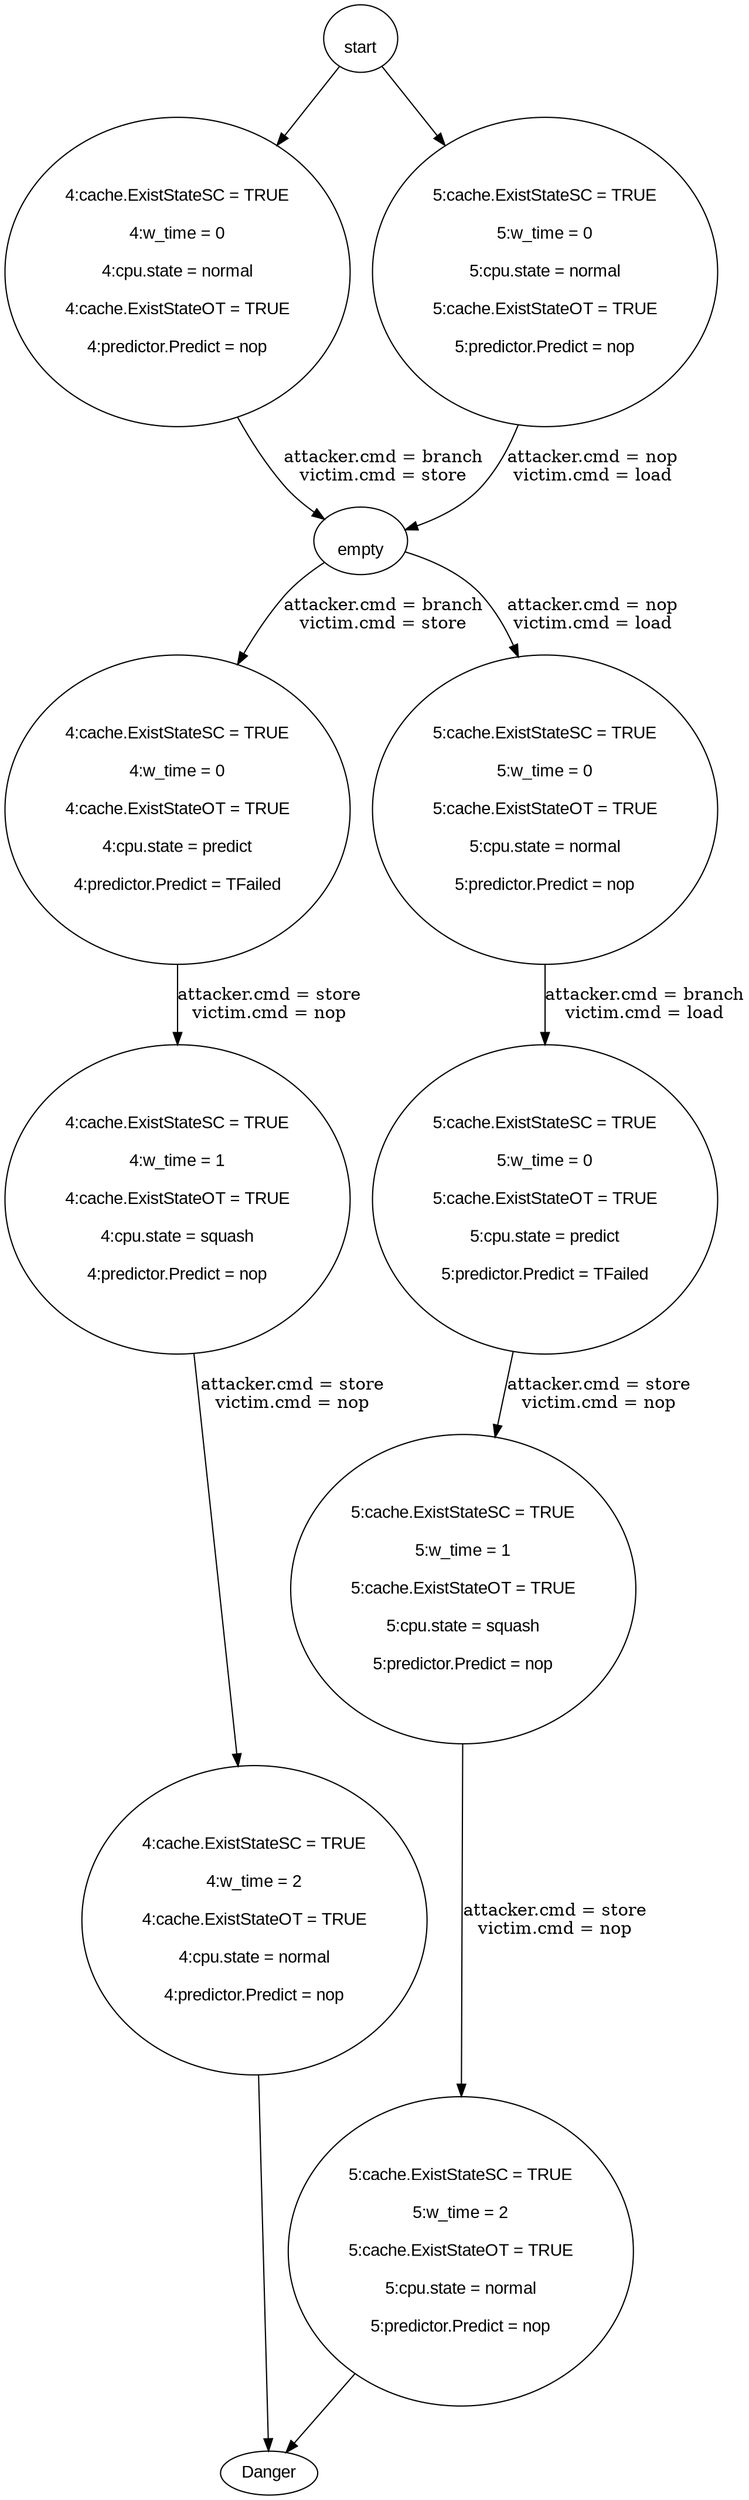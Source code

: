  strict digraph prof {

    node [fontname="Arial"];

"
start
" -> "
4:cache.ExistStateSC = TRUE

4:w_time = 0

4:cpu.state = normal

4:cache.ExistStateOT = TRUE

4:predictor.Predict = nop

"
[ label="" ]
"
4:cache.ExistStateSC = TRUE

4:w_time = 0

4:cpu.state = normal

4:cache.ExistStateOT = TRUE

4:predictor.Predict = nop

" -> "
empty
" -> "
4:cache.ExistStateSC = TRUE

4:w_time = 0

4:cache.ExistStateOT = TRUE

4:cpu.state = predict

4:predictor.Predict = TFailed

"
[ label="attacker.cmd = branch
victim.cmd = nop
" ]
"
4:cache.ExistStateSC = TRUE

4:w_time = 0

4:cache.ExistStateOT = TRUE

4:cpu.state = predict

4:predictor.Predict = TFailed

" -> "
4:cache.ExistStateSC = TRUE

4:w_time = 1

4:cache.ExistStateOT = TRUE

4:cpu.state = squash

4:predictor.Predict = nop

"
[ label="attacker.cmd = store
victim.cmd = nop
" ]
"
4:cache.ExistStateSC = TRUE

4:w_time = 1

4:cache.ExistStateOT = TRUE

4:cpu.state = squash

4:predictor.Predict = nop

" -> "
4:cache.ExistStateSC = TRUE

4:w_time = 2

4:cache.ExistStateOT = TRUE

4:cpu.state = normal

4:predictor.Predict = nop

"
[ label="attacker.cmd = store
victim.cmd = nop
" ]
"
4:cache.ExistStateSC = TRUE

4:w_time = 2

4:cache.ExistStateOT = TRUE

4:cpu.state = normal

4:predictor.Predict = nop

" -> "Danger"
"
start
" -> "
4:cache.ExistStateSC = TRUE

4:w_time = 0

4:cpu.state = normal

4:cache.ExistStateOT = TRUE

4:predictor.Predict = nop

"
[ label="" ]
"
4:cache.ExistStateSC = TRUE

4:w_time = 0

4:cpu.state = normal

4:cache.ExistStateOT = TRUE

4:predictor.Predict = nop

" -> "
empty
" -> "
4:cache.ExistStateSC = TRUE

4:w_time = 0

4:cache.ExistStateOT = TRUE

4:cpu.state = predict

4:predictor.Predict = TFailed

"
[ label="attacker.cmd = branch
victim.cmd = nop
" ]
"
4:cache.ExistStateSC = TRUE

4:w_time = 0

4:cache.ExistStateOT = TRUE

4:cpu.state = predict

4:predictor.Predict = TFailed

" -> "
4:cache.ExistStateSC = TRUE

4:w_time = 1

4:cache.ExistStateOT = TRUE

4:cpu.state = squash

4:predictor.Predict = nop

"
[ label="attacker.cmd = store
victim.cmd = nop
" ]
"
4:cache.ExistStateSC = TRUE

4:w_time = 1

4:cache.ExistStateOT = TRUE

4:cpu.state = squash

4:predictor.Predict = nop

" -> "
4:cache.ExistStateSC = TRUE

4:w_time = 2

4:cache.ExistStateOT = TRUE

4:cpu.state = normal

4:predictor.Predict = nop

"
[ label="attacker.cmd = store
victim.cmd = nop
" ]
"
4:cache.ExistStateSC = TRUE

4:w_time = 2

4:cache.ExistStateOT = TRUE

4:cpu.state = normal

4:predictor.Predict = nop

" -> "Danger"
"
start
" -> "
4:cache.ExistStateSC = TRUE

4:w_time = 0

4:cpu.state = normal

4:cache.ExistStateOT = TRUE

4:predictor.Predict = nop

"
[ label="" ]
"
4:cache.ExistStateSC = TRUE

4:w_time = 0

4:cpu.state = normal

4:cache.ExistStateOT = TRUE

4:predictor.Predict = nop

" -> "
empty
" -> "
4:cache.ExistStateSC = TRUE

4:w_time = 0

4:cache.ExistStateOT = TRUE

4:cpu.state = predict

4:predictor.Predict = TFailed

"
[ label="attacker.cmd = branch
victim.cmd = load
" ]
"
4:cache.ExistStateSC = TRUE

4:w_time = 0

4:cache.ExistStateOT = TRUE

4:cpu.state = predict

4:predictor.Predict = TFailed

" -> "
4:cache.ExistStateSC = TRUE

4:w_time = 1

4:cache.ExistStateOT = TRUE

4:cpu.state = squash

4:predictor.Predict = nop

"
[ label="attacker.cmd = store
victim.cmd = nop
" ]
"
4:cache.ExistStateSC = TRUE

4:w_time = 1

4:cache.ExistStateOT = TRUE

4:cpu.state = squash

4:predictor.Predict = nop

" -> "
4:cache.ExistStateSC = TRUE

4:w_time = 2

4:cache.ExistStateOT = TRUE

4:cpu.state = normal

4:predictor.Predict = nop

"
[ label="attacker.cmd = store
victim.cmd = nop
" ]
"
4:cache.ExistStateSC = TRUE

4:w_time = 2

4:cache.ExistStateOT = TRUE

4:cpu.state = normal

4:predictor.Predict = nop

" -> "Danger"
"
start
" -> "
4:cache.ExistStateSC = TRUE

4:w_time = 0

4:cpu.state = normal

4:cache.ExistStateOT = TRUE

4:predictor.Predict = nop

"
[ label="" ]
"
4:cache.ExistStateSC = TRUE

4:w_time = 0

4:cpu.state = normal

4:cache.ExistStateOT = TRUE

4:predictor.Predict = nop

" -> "
empty
" -> "
4:cache.ExistStateSC = TRUE

4:w_time = 0

4:cache.ExistStateOT = TRUE

4:cpu.state = predict

4:predictor.Predict = TFailed

"
[ label="attacker.cmd = branch
victim.cmd = load
" ]
"
4:cache.ExistStateSC = TRUE

4:w_time = 0

4:cache.ExistStateOT = TRUE

4:cpu.state = predict

4:predictor.Predict = TFailed

" -> "
4:cache.ExistStateSC = TRUE

4:w_time = 1

4:cache.ExistStateOT = TRUE

4:cpu.state = squash

4:predictor.Predict = nop

"
[ label="attacker.cmd = store
victim.cmd = nop
" ]
"
4:cache.ExistStateSC = TRUE

4:w_time = 1

4:cache.ExistStateOT = TRUE

4:cpu.state = squash

4:predictor.Predict = nop

" -> "
4:cache.ExistStateSC = TRUE

4:w_time = 2

4:cache.ExistStateOT = TRUE

4:cpu.state = normal

4:predictor.Predict = nop

"
[ label="attacker.cmd = store
victim.cmd = nop
" ]
"
4:cache.ExistStateSC = TRUE

4:w_time = 2

4:cache.ExistStateOT = TRUE

4:cpu.state = normal

4:predictor.Predict = nop

" -> "Danger"
"
start
" -> "
4:cache.ExistStateSC = TRUE

4:w_time = 0

4:cpu.state = normal

4:cache.ExistStateOT = TRUE

4:predictor.Predict = nop

"
[ label="" ]
"
4:cache.ExistStateSC = TRUE

4:w_time = 0

4:cpu.state = normal

4:cache.ExistStateOT = TRUE

4:predictor.Predict = nop

" -> "
empty
" -> "
4:cache.ExistStateSC = TRUE

4:w_time = 0

4:cache.ExistStateOT = TRUE

4:cpu.state = predict

4:predictor.Predict = TFailed

"
[ label="attacker.cmd = branch
victim.cmd = store
" ]
"
4:cache.ExistStateSC = TRUE

4:w_time = 0

4:cache.ExistStateOT = TRUE

4:cpu.state = predict

4:predictor.Predict = TFailed

" -> "
4:cache.ExistStateSC = TRUE

4:w_time = 1

4:cache.ExistStateOT = TRUE

4:cpu.state = squash

4:predictor.Predict = nop

"
[ label="attacker.cmd = store
victim.cmd = nop
" ]
"
4:cache.ExistStateSC = TRUE

4:w_time = 1

4:cache.ExistStateOT = TRUE

4:cpu.state = squash

4:predictor.Predict = nop

" -> "
4:cache.ExistStateSC = TRUE

4:w_time = 2

4:cache.ExistStateOT = TRUE

4:cpu.state = normal

4:predictor.Predict = nop

"
[ label="attacker.cmd = store
victim.cmd = nop
" ]
"
4:cache.ExistStateSC = TRUE

4:w_time = 2

4:cache.ExistStateOT = TRUE

4:cpu.state = normal

4:predictor.Predict = nop

" -> "Danger"
"
start
" -> "
4:cache.ExistStateSC = TRUE

4:w_time = 0

4:cpu.state = normal

4:cache.ExistStateOT = TRUE

4:predictor.Predict = nop

"
[ label="" ]
"
4:cache.ExistStateSC = TRUE

4:w_time = 0

4:cpu.state = normal

4:cache.ExistStateOT = TRUE

4:predictor.Predict = nop

" -> "
empty
" -> "
4:cache.ExistStateSC = TRUE

4:w_time = 0

4:cache.ExistStateOT = TRUE

4:cpu.state = predict

4:predictor.Predict = TFailed

"
[ label="attacker.cmd = branch
victim.cmd = store
" ]
"
4:cache.ExistStateSC = TRUE

4:w_time = 0

4:cache.ExistStateOT = TRUE

4:cpu.state = predict

4:predictor.Predict = TFailed

" -> "
4:cache.ExistStateSC = TRUE

4:w_time = 1

4:cache.ExistStateOT = TRUE

4:cpu.state = squash

4:predictor.Predict = nop

"
[ label="attacker.cmd = store
victim.cmd = nop
" ]
"
4:cache.ExistStateSC = TRUE

4:w_time = 1

4:cache.ExistStateOT = TRUE

4:cpu.state = squash

4:predictor.Predict = nop

" -> "
4:cache.ExistStateSC = TRUE

4:w_time = 2

4:cache.ExistStateOT = TRUE

4:cpu.state = normal

4:predictor.Predict = nop

"
[ label="attacker.cmd = store
victim.cmd = nop
" ]
"
4:cache.ExistStateSC = TRUE

4:w_time = 2

4:cache.ExistStateOT = TRUE

4:cpu.state = normal

4:predictor.Predict = nop

" -> "Danger"
"
start
" -> "
5:cache.ExistStateSC = TRUE

5:w_time = 0

5:cpu.state = normal

5:cache.ExistStateOT = TRUE

5:predictor.Predict = nop

"
[ label="" ]
"
5:cache.ExistStateSC = TRUE

5:w_time = 0

5:cpu.state = normal

5:cache.ExistStateOT = TRUE

5:predictor.Predict = nop

" -> "
empty
" -> "
5:cache.ExistStateSC = TRUE

5:w_time = 0

5:cache.ExistStateOT = TRUE

5:cpu.state = normal

5:predictor.Predict = nop

"
[ label="attacker.cmd = nop
victim.cmd = nop
" ]
"
5:cache.ExistStateSC = TRUE

5:w_time = 0

5:cache.ExistStateOT = TRUE

5:cpu.state = normal

5:predictor.Predict = nop

" -> "
5:cache.ExistStateSC = TRUE

5:w_time = 0

5:cache.ExistStateOT = TRUE

5:cpu.state = predict

5:predictor.Predict = TFailed

"
[ label="attacker.cmd = branch
victim.cmd = load
" ]
"
5:cache.ExistStateSC = TRUE

5:w_time = 0

5:cache.ExistStateOT = TRUE

5:cpu.state = predict

5:predictor.Predict = TFailed

" -> "
5:cache.ExistStateSC = TRUE

5:w_time = 1

5:cache.ExistStateOT = TRUE

5:cpu.state = squash

5:predictor.Predict = nop

"
[ label="attacker.cmd = store
victim.cmd = nop
" ]
"
5:cache.ExistStateSC = TRUE

5:w_time = 1

5:cache.ExistStateOT = TRUE

5:cpu.state = squash

5:predictor.Predict = nop

" -> "
5:cache.ExistStateSC = TRUE

5:w_time = 2

5:cache.ExistStateOT = TRUE

5:cpu.state = normal

5:predictor.Predict = nop

"
[ label="attacker.cmd = store
victim.cmd = nop
" ]
"
5:cache.ExistStateSC = TRUE

5:w_time = 2

5:cache.ExistStateOT = TRUE

5:cpu.state = normal

5:predictor.Predict = nop

" -> "Danger"
"
start
" -> "
5:cache.ExistStateSC = TRUE

5:w_time = 0

5:cpu.state = normal

5:cache.ExistStateOT = TRUE

5:predictor.Predict = nop

"
[ label="" ]
"
5:cache.ExistStateSC = TRUE

5:w_time = 0

5:cpu.state = normal

5:cache.ExistStateOT = TRUE

5:predictor.Predict = nop

" -> "
empty
" -> "
5:cache.ExistStateSC = TRUE

5:w_time = 0

5:cache.ExistStateOT = TRUE

5:cpu.state = normal

5:predictor.Predict = nop

"
[ label="attacker.cmd = nop
victim.cmd = nop
" ]
"
5:cache.ExistStateSC = TRUE

5:w_time = 0

5:cache.ExistStateOT = TRUE

5:cpu.state = normal

5:predictor.Predict = nop

" -> "
5:cache.ExistStateSC = TRUE

5:w_time = 0

5:cache.ExistStateOT = TRUE

5:cpu.state = predict

5:predictor.Predict = TFailed

"
[ label="attacker.cmd = branch
victim.cmd = load
" ]
"
5:cache.ExistStateSC = TRUE

5:w_time = 0

5:cache.ExistStateOT = TRUE

5:cpu.state = predict

5:predictor.Predict = TFailed

" -> "
5:cache.ExistStateSC = TRUE

5:w_time = 1

5:cache.ExistStateOT = TRUE

5:cpu.state = squash

5:predictor.Predict = nop

"
[ label="attacker.cmd = store
victim.cmd = nop
" ]
"
5:cache.ExistStateSC = TRUE

5:w_time = 1

5:cache.ExistStateOT = TRUE

5:cpu.state = squash

5:predictor.Predict = nop

" -> "
5:cache.ExistStateSC = TRUE

5:w_time = 2

5:cache.ExistStateOT = TRUE

5:cpu.state = normal

5:predictor.Predict = nop

"
[ label="attacker.cmd = store
victim.cmd = nop
" ]
"
5:cache.ExistStateSC = TRUE

5:w_time = 2

5:cache.ExistStateOT = TRUE

5:cpu.state = normal

5:predictor.Predict = nop

" -> "Danger"
"
start
" -> "
5:cache.ExistStateSC = TRUE

5:w_time = 0

5:cpu.state = normal

5:cache.ExistStateOT = TRUE

5:predictor.Predict = nop

"
[ label="" ]
"
5:cache.ExistStateSC = TRUE

5:w_time = 0

5:cpu.state = normal

5:cache.ExistStateOT = TRUE

5:predictor.Predict = nop

" -> "
empty
" -> "
5:cache.ExistStateSC = TRUE

5:w_time = 0

5:cache.ExistStateOT = TRUE

5:cpu.state = normal

5:predictor.Predict = nop

"
[ label="attacker.cmd = nop
victim.cmd = load
" ]
"
5:cache.ExistStateSC = TRUE

5:w_time = 0

5:cache.ExistStateOT = TRUE

5:cpu.state = normal

5:predictor.Predict = nop

" -> "
5:cache.ExistStateSC = TRUE

5:w_time = 0

5:cache.ExistStateOT = TRUE

5:cpu.state = predict

5:predictor.Predict = TFailed

"
[ label="attacker.cmd = branch
victim.cmd = load
" ]
"
5:cache.ExistStateSC = TRUE

5:w_time = 0

5:cache.ExistStateOT = TRUE

5:cpu.state = predict

5:predictor.Predict = TFailed

" -> "
5:cache.ExistStateSC = TRUE

5:w_time = 1

5:cache.ExistStateOT = TRUE

5:cpu.state = squash

5:predictor.Predict = nop

"
[ label="attacker.cmd = store
victim.cmd = nop
" ]
"
5:cache.ExistStateSC = TRUE

5:w_time = 1

5:cache.ExistStateOT = TRUE

5:cpu.state = squash

5:predictor.Predict = nop

" -> "
5:cache.ExistStateSC = TRUE

5:w_time = 2

5:cache.ExistStateOT = TRUE

5:cpu.state = normal

5:predictor.Predict = nop

"
[ label="attacker.cmd = store
victim.cmd = nop
" ]
"
5:cache.ExistStateSC = TRUE

5:w_time = 2

5:cache.ExistStateOT = TRUE

5:cpu.state = normal

5:predictor.Predict = nop

" -> "Danger"
"
start
" -> "
5:cache.ExistStateSC = TRUE

5:w_time = 0

5:cpu.state = normal

5:cache.ExistStateOT = TRUE

5:predictor.Predict = nop

"
[ label="" ]
"
5:cache.ExistStateSC = TRUE

5:w_time = 0

5:cpu.state = normal

5:cache.ExistStateOT = TRUE

5:predictor.Predict = nop

" -> "
empty
" -> "
5:cache.ExistStateSC = TRUE

5:w_time = 0

5:cache.ExistStateOT = TRUE

5:cpu.state = normal

5:predictor.Predict = nop

"
[ label="attacker.cmd = nop
victim.cmd = load
" ]
"
5:cache.ExistStateSC = TRUE

5:w_time = 0

5:cache.ExistStateOT = TRUE

5:cpu.state = normal

5:predictor.Predict = nop

" -> "
5:cache.ExistStateSC = TRUE

5:w_time = 0

5:cache.ExistStateOT = TRUE

5:cpu.state = predict

5:predictor.Predict = TFailed

"
[ label="attacker.cmd = branch
victim.cmd = load
" ]
"
5:cache.ExistStateSC = TRUE

5:w_time = 0

5:cache.ExistStateOT = TRUE

5:cpu.state = predict

5:predictor.Predict = TFailed

" -> "
5:cache.ExistStateSC = TRUE

5:w_time = 1

5:cache.ExistStateOT = TRUE

5:cpu.state = squash

5:predictor.Predict = nop

"
[ label="attacker.cmd = store
victim.cmd = nop
" ]
"
5:cache.ExistStateSC = TRUE

5:w_time = 1

5:cache.ExistStateOT = TRUE

5:cpu.state = squash

5:predictor.Predict = nop

" -> "
5:cache.ExistStateSC = TRUE

5:w_time = 2

5:cache.ExistStateOT = TRUE

5:cpu.state = normal

5:predictor.Predict = nop

"
[ label="attacker.cmd = store
victim.cmd = nop
" ]
"
5:cache.ExistStateSC = TRUE

5:w_time = 2

5:cache.ExistStateOT = TRUE

5:cpu.state = normal

5:predictor.Predict = nop

" -> "Danger"
}
